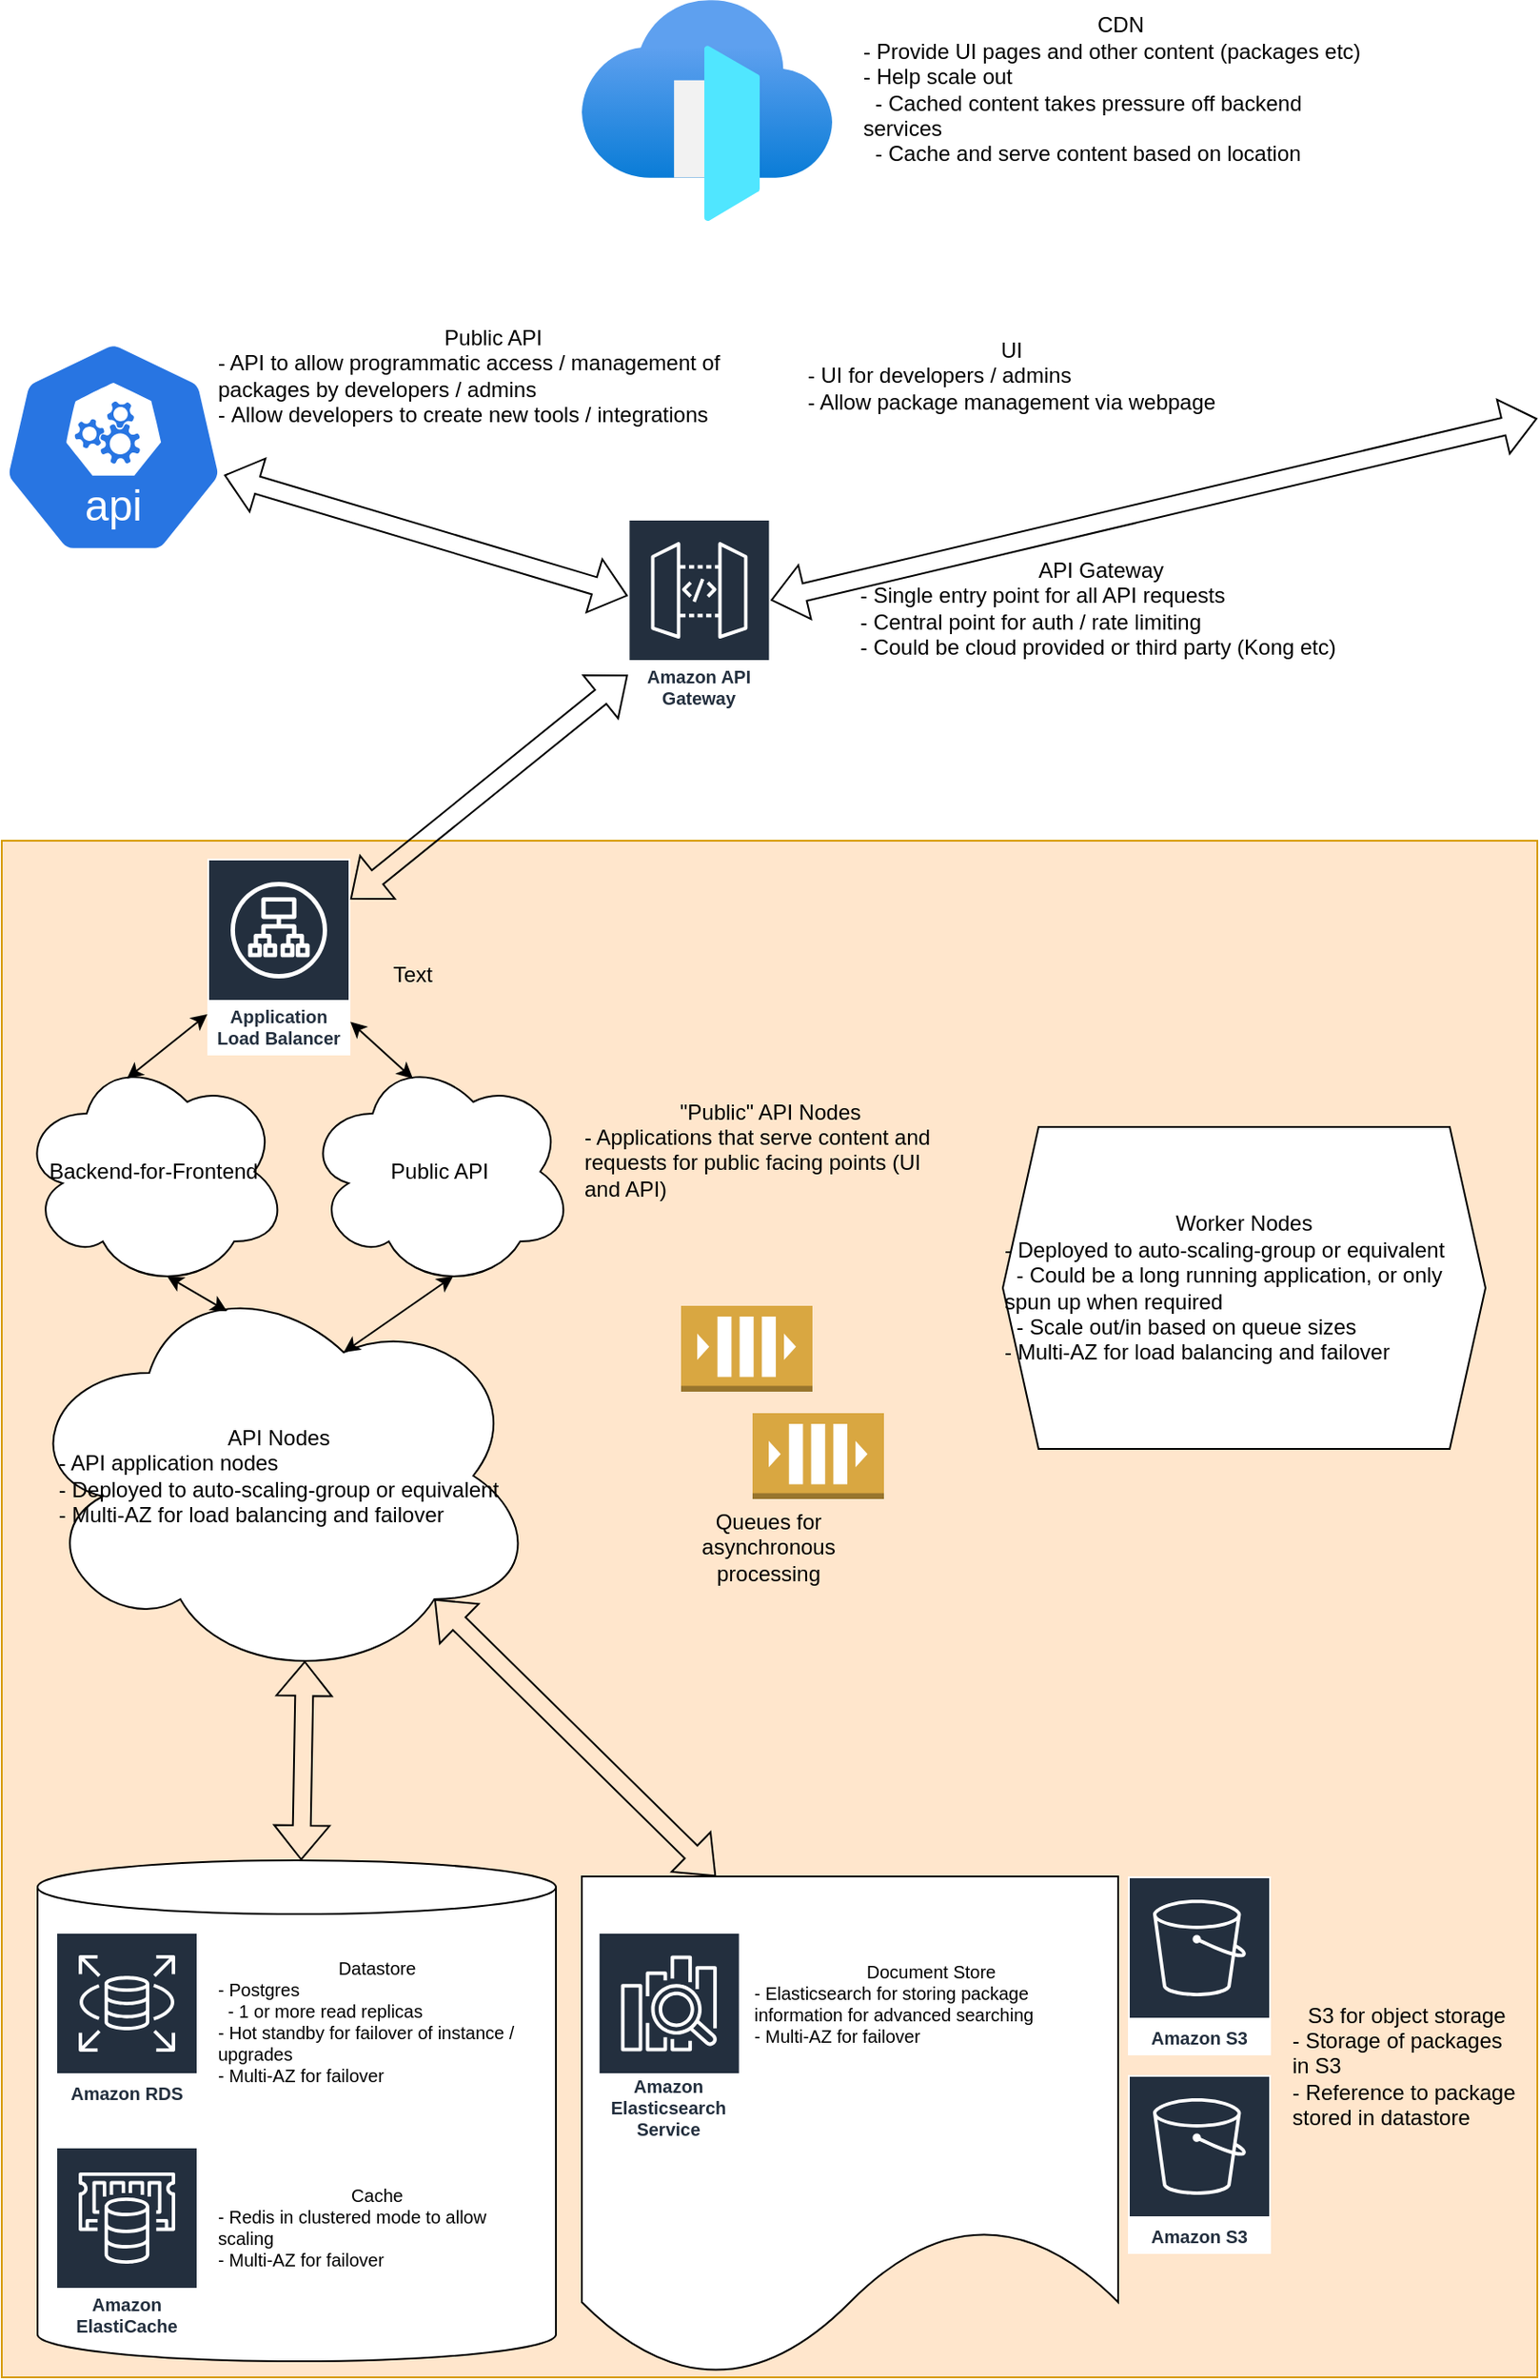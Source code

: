 <mxfile version="24.7.17">
  <diagram name="Page-1" id="X0JvL7DTKHgV-wE9UcLp">
    <mxGraphModel dx="1858" dy="2217" grid="1" gridSize="10" guides="1" tooltips="1" connect="1" arrows="1" fold="1" page="1" pageScale="1" pageWidth="827" pageHeight="1169" math="0" shadow="0">
      <root>
        <mxCell id="0" />
        <mxCell id="1" parent="0" />
        <mxCell id="qHCFgXvhmrzMCmFW_h6j-32" value="" style="whiteSpace=wrap;html=1;aspect=fixed;fillColor=#ffe6cc;strokeColor=#d79b00;" vertex="1" parent="1">
          <mxGeometry x="10" y="310" width="859" height="859" as="geometry" />
        </mxCell>
        <mxCell id="qHCFgXvhmrzMCmFW_h6j-31" value="API Nodes&lt;div style=&quot;text-align: left;&quot;&gt;- API application nodes&lt;/div&gt;&lt;div style=&quot;text-align: left;&quot;&gt;- Deployed to auto-scaling-group or equivalent&lt;/div&gt;&lt;div style=&quot;text-align: left;&quot;&gt;- Multi-AZ for load balancing and failover&lt;/div&gt;" style="ellipse;shape=cloud;whiteSpace=wrap;html=1;align=center;" vertex="1" parent="1">
          <mxGeometry x="20" y="550" width="290" height="230" as="geometry" />
        </mxCell>
        <mxCell id="qHCFgXvhmrzMCmFW_h6j-21" value="Datastore&lt;br style=&quot;font-size: 10px;&quot;&gt;&lt;div style=&quot;text-align: left;&quot;&gt;&lt;span style=&quot;background-color: initial;&quot;&gt;- Postgres&amp;nbsp;&lt;/span&gt;&lt;/div&gt;&lt;div style=&quot;text-align: left;&quot;&gt;&lt;span style=&quot;background-color: initial;&quot;&gt;&amp;nbsp; - 1 or more read replicas&lt;/span&gt;&lt;/div&gt;&lt;div style=&quot;text-align: left;&quot;&gt;- Hot standby for failover of instance / upgrades&lt;/div&gt;&lt;div style=&quot;text-align: left;&quot;&gt;- Multi-AZ&amp;nbsp;&lt;span style=&quot;background-color: initial;&quot;&gt;for failover&lt;/span&gt;&lt;/div&gt;" style="text;html=1;align=center;verticalAlign=middle;whiteSpace=wrap;rounded=0;fontSize=10;" vertex="1" parent="1">
          <mxGeometry x="130" y="930" width="180" height="80" as="geometry" />
        </mxCell>
        <mxCell id="qHCFgXvhmrzMCmFW_h6j-23" value="Amazon RDS" style="sketch=0;outlineConnect=0;fontColor=#232F3E;gradientColor=none;strokeColor=#ffffff;fillColor=#232F3E;dashed=0;verticalLabelPosition=middle;verticalAlign=bottom;align=center;html=1;whiteSpace=wrap;fontSize=10;fontStyle=1;spacing=3;shape=mxgraph.aws4.productIcon;prIcon=mxgraph.aws4.rds;" vertex="1" parent="1">
          <mxGeometry x="40" y="920" width="80" height="100" as="geometry" />
        </mxCell>
        <mxCell id="qHCFgXvhmrzMCmFW_h6j-24" value="Amazon ElastiCache" style="sketch=0;outlineConnect=0;fontColor=#232F3E;gradientColor=none;strokeColor=#ffffff;fillColor=#232F3E;dashed=0;verticalLabelPosition=middle;verticalAlign=bottom;align=center;html=1;whiteSpace=wrap;fontSize=10;fontStyle=1;spacing=3;shape=mxgraph.aws4.productIcon;prIcon=mxgraph.aws4.elasticache;" vertex="1" parent="1">
          <mxGeometry x="40" y="1040" width="80" height="110" as="geometry" />
        </mxCell>
        <mxCell id="qHCFgXvhmrzMCmFW_h6j-25" value="Cache&lt;br style=&quot;font-size: 10px;&quot;&gt;&lt;div style=&quot;text-align: left;&quot;&gt;&lt;span style=&quot;background-color: initial;&quot;&gt;- Redis in clustered mode to allow scaling&lt;/span&gt;&lt;/div&gt;&lt;div style=&quot;text-align: left;&quot;&gt;- Multi-AZ&amp;nbsp;&lt;span style=&quot;background-color: initial;&quot;&gt;for failover&lt;/span&gt;&lt;/div&gt;" style="text;html=1;align=center;verticalAlign=middle;whiteSpace=wrap;rounded=0;fontSize=10;" vertex="1" parent="1">
          <mxGeometry x="130" y="1040" width="180" height="90" as="geometry" />
        </mxCell>
        <mxCell id="qHCFgXvhmrzMCmFW_h6j-28" value="" style="shape=document;whiteSpace=wrap;html=1;boundedLbl=1;" vertex="1" parent="1">
          <mxGeometry x="334.5" y="889" width="300" height="280" as="geometry" />
        </mxCell>
        <mxCell id="qHCFgXvhmrzMCmFW_h6j-29" value="Amazon Elasticsearch Service" style="sketch=0;outlineConnect=0;fontColor=#232F3E;gradientColor=none;strokeColor=#ffffff;fillColor=#232F3E;dashed=0;verticalLabelPosition=middle;verticalAlign=bottom;align=center;html=1;whiteSpace=wrap;fontSize=10;fontStyle=1;spacing=3;shape=mxgraph.aws4.productIcon;prIcon=mxgraph.aws4.elasticsearch_service;" vertex="1" parent="1">
          <mxGeometry x="343.38" y="920" width="80" height="120" as="geometry" />
        </mxCell>
        <mxCell id="qHCFgXvhmrzMCmFW_h6j-30" value="Document Store&lt;br style=&quot;font-size: 10px;&quot;&gt;&lt;div style=&quot;text-align: left;&quot;&gt;&lt;span style=&quot;background-color: initial;&quot;&gt;- Elasticsearch for storing package information for advanced searching&lt;/span&gt;&lt;/div&gt;&lt;div style=&quot;text-align: left;&quot;&gt;- Multi-AZ for failover&lt;/div&gt;" style="text;html=1;align=center;verticalAlign=middle;whiteSpace=wrap;rounded=0;fontSize=10;" vertex="1" parent="1">
          <mxGeometry x="430" y="920" width="200" height="80" as="geometry" />
        </mxCell>
        <mxCell id="qHCFgXvhmrzMCmFW_h6j-27" value="" style="shape=cylinder3;whiteSpace=wrap;html=1;boundedLbl=1;backgroundOutline=1;size=15;fillColor=default;" vertex="1" parent="1">
          <mxGeometry x="30" y="880" width="290" height="280" as="geometry" />
        </mxCell>
        <mxCell id="qHCFgXvhmrzMCmFW_h6j-33" value="Datastore&lt;br style=&quot;font-size: 10px;&quot;&gt;&lt;div style=&quot;text-align: left;&quot;&gt;&lt;span style=&quot;background-color: initial;&quot;&gt;- Postgres&amp;nbsp;&lt;/span&gt;&lt;/div&gt;&lt;div style=&quot;text-align: left;&quot;&gt;&lt;span style=&quot;background-color: initial;&quot;&gt;&amp;nbsp; - 1 or more read replicas&lt;/span&gt;&lt;/div&gt;&lt;div style=&quot;text-align: left;&quot;&gt;- Hot standby for failover of instance / upgrades&lt;/div&gt;&lt;div style=&quot;text-align: left;&quot;&gt;- Multi-AZ&amp;nbsp;&lt;span style=&quot;background-color: initial;&quot;&gt;for failover&lt;/span&gt;&lt;/div&gt;" style="text;html=1;align=center;verticalAlign=middle;whiteSpace=wrap;rounded=0;fontSize=10;" vertex="1" parent="1">
          <mxGeometry x="130" y="930" width="180" height="80" as="geometry" />
        </mxCell>
        <mxCell id="qHCFgXvhmrzMCmFW_h6j-34" value="Amazon RDS" style="sketch=0;outlineConnect=0;fontColor=#232F3E;gradientColor=none;strokeColor=#ffffff;fillColor=#232F3E;dashed=0;verticalLabelPosition=middle;verticalAlign=bottom;align=center;html=1;whiteSpace=wrap;fontSize=10;fontStyle=1;spacing=3;shape=mxgraph.aws4.productIcon;prIcon=mxgraph.aws4.rds;" vertex="1" parent="1">
          <mxGeometry x="40" y="920" width="80" height="100" as="geometry" />
        </mxCell>
        <mxCell id="qHCFgXvhmrzMCmFW_h6j-35" value="Amazon ElastiCache" style="sketch=0;outlineConnect=0;fontColor=#232F3E;gradientColor=none;strokeColor=#ffffff;fillColor=#232F3E;dashed=0;verticalLabelPosition=middle;verticalAlign=bottom;align=center;html=1;whiteSpace=wrap;fontSize=10;fontStyle=1;spacing=3;shape=mxgraph.aws4.productIcon;prIcon=mxgraph.aws4.elasticache;" vertex="1" parent="1">
          <mxGeometry x="40" y="1040" width="80" height="110" as="geometry" />
        </mxCell>
        <mxCell id="qHCFgXvhmrzMCmFW_h6j-36" value="Cache&lt;br style=&quot;font-size: 10px;&quot;&gt;&lt;div style=&quot;text-align: left;&quot;&gt;&lt;span style=&quot;background-color: initial;&quot;&gt;- Redis in clustered mode to allow scaling&lt;/span&gt;&lt;/div&gt;&lt;div style=&quot;text-align: left;&quot;&gt;- Multi-AZ&amp;nbsp;&lt;span style=&quot;background-color: initial;&quot;&gt;for failover&lt;/span&gt;&lt;/div&gt;" style="text;html=1;align=center;verticalAlign=middle;whiteSpace=wrap;rounded=0;fontSize=10;" vertex="1" parent="1">
          <mxGeometry x="130" y="1040" width="180" height="90" as="geometry" />
        </mxCell>
        <mxCell id="qHCFgXvhmrzMCmFW_h6j-40" value="Amazon API Gateway" style="sketch=0;outlineConnect=0;fontColor=#232F3E;gradientColor=none;strokeColor=#ffffff;fillColor=#232F3E;dashed=0;verticalLabelPosition=middle;verticalAlign=bottom;align=center;html=1;whiteSpace=wrap;fontSize=10;fontStyle=1;spacing=3;shape=mxgraph.aws4.productIcon;prIcon=mxgraph.aws4.api_gateway;" vertex="1" parent="1">
          <mxGeometry x="360.19" y="130" width="80" height="110" as="geometry" />
        </mxCell>
        <mxCell id="qHCFgXvhmrzMCmFW_h6j-41" value="Application Load Balancer" style="sketch=0;outlineConnect=0;fontColor=#232F3E;gradientColor=none;strokeColor=#ffffff;fillColor=#232F3E;dashed=0;verticalLabelPosition=middle;verticalAlign=bottom;align=center;html=1;whiteSpace=wrap;fontSize=10;fontStyle=1;spacing=3;shape=mxgraph.aws4.productIcon;prIcon=mxgraph.aws4.application_load_balancer;" vertex="1" parent="1">
          <mxGeometry x="125" y="320" width="80" height="110" as="geometry" />
        </mxCell>
        <mxCell id="qHCFgXvhmrzMCmFW_h6j-42" value="" style="shape=flexArrow;endArrow=classic;startArrow=classic;html=1;rounded=0;exitX=1;exitY=0.5;exitDx=0;exitDy=0;" edge="1" parent="1" source="qHCFgXvhmrzMCmFW_h6j-54" target="qHCFgXvhmrzMCmFW_h6j-40">
          <mxGeometry width="100" height="100" relative="1" as="geometry">
            <mxPoint x="120" y="610" as="sourcePoint" />
            <mxPoint x="220" y="510" as="targetPoint" />
          </mxGeometry>
        </mxCell>
        <mxCell id="qHCFgXvhmrzMCmFW_h6j-43" value="Worker Nodes&lt;div&gt;&lt;div style=&quot;text-align: left;&quot;&gt;- Deployed to auto-scaling-group or equivalent&lt;/div&gt;&lt;div style=&quot;text-align: left;&quot;&gt;&amp;nbsp; - Could be a long running application, or only spun up when required&lt;/div&gt;&lt;div style=&quot;text-align: left;&quot;&gt;&amp;nbsp; - Scale out/in based on queue sizes&amp;nbsp;&lt;/div&gt;&lt;div style=&quot;text-align: left;&quot;&gt;- Multi-AZ for load balancing and failover&lt;/div&gt;&lt;/div&gt;" style="shape=hexagon;perimeter=hexagonPerimeter2;whiteSpace=wrap;html=1;fixedSize=1;" vertex="1" parent="1">
          <mxGeometry x="570" y="470" width="270" height="180" as="geometry" />
        </mxCell>
        <mxCell id="qHCFgXvhmrzMCmFW_h6j-44" value="" style="outlineConnect=0;dashed=0;verticalLabelPosition=bottom;verticalAlign=top;align=center;html=1;shape=mxgraph.aws3.queue;fillColor=#D9A741;gradientColor=none;" vertex="1" parent="1">
          <mxGeometry x="390" y="570" width="73.5" height="48" as="geometry" />
        </mxCell>
        <mxCell id="qHCFgXvhmrzMCmFW_h6j-45" value="" style="outlineConnect=0;dashed=0;verticalLabelPosition=bottom;verticalAlign=top;align=center;html=1;shape=mxgraph.aws3.queue;fillColor=#D9A741;gradientColor=none;" vertex="1" parent="1">
          <mxGeometry x="430" y="630" width="73.5" height="48" as="geometry" />
        </mxCell>
        <mxCell id="qHCFgXvhmrzMCmFW_h6j-47" value="Queues for asynchronous processing" style="text;html=1;align=center;verticalAlign=middle;whiteSpace=wrap;rounded=0;" vertex="1" parent="1">
          <mxGeometry x="379.44" y="690" width="120.13" height="30" as="geometry" />
        </mxCell>
        <mxCell id="qHCFgXvhmrzMCmFW_h6j-48" value="" style="shape=flexArrow;endArrow=classic;startArrow=classic;html=1;rounded=0;entryX=0.55;entryY=0.95;entryDx=0;entryDy=0;entryPerimeter=0;" edge="1" parent="1" source="qHCFgXvhmrzMCmFW_h6j-27" target="qHCFgXvhmrzMCmFW_h6j-31">
          <mxGeometry width="100" height="100" relative="1" as="geometry">
            <mxPoint x="120" y="610" as="sourcePoint" />
            <mxPoint x="220" y="510" as="targetPoint" />
          </mxGeometry>
        </mxCell>
        <mxCell id="qHCFgXvhmrzMCmFW_h6j-49" value="" style="shape=flexArrow;endArrow=classic;startArrow=classic;html=1;rounded=0;exitX=0.25;exitY=0;exitDx=0;exitDy=0;entryX=0.8;entryY=0.8;entryDx=0;entryDy=0;entryPerimeter=0;" edge="1" parent="1" source="qHCFgXvhmrzMCmFW_h6j-28" target="qHCFgXvhmrzMCmFW_h6j-31">
          <mxGeometry width="100" height="100" relative="1" as="geometry">
            <mxPoint x="280" y="880" as="sourcePoint" />
            <mxPoint x="180" y="810" as="targetPoint" />
          </mxGeometry>
        </mxCell>
        <mxCell id="qHCFgXvhmrzMCmFW_h6j-50" value="Amazon S3" style="sketch=0;outlineConnect=0;fontColor=#232F3E;gradientColor=none;strokeColor=#ffffff;fillColor=#232F3E;dashed=0;verticalLabelPosition=middle;verticalAlign=bottom;align=center;html=1;whiteSpace=wrap;fontSize=10;fontStyle=1;spacing=3;shape=mxgraph.aws4.productIcon;prIcon=mxgraph.aws4.s3;" vertex="1" parent="1">
          <mxGeometry x="640" y="1000" width="80" height="100" as="geometry" />
        </mxCell>
        <mxCell id="qHCFgXvhmrzMCmFW_h6j-51" value="&lt;div style=&quot;text-align: center;&quot;&gt;&lt;span style=&quot;background-color: initial;&quot;&gt;S3 for object storage&lt;/span&gt;&lt;/div&gt;&lt;div&gt;- Storage of packages in S3&lt;/div&gt;&lt;div&gt;- Reference to package stored in datastore&lt;/div&gt;" style="text;html=1;align=left;verticalAlign=middle;whiteSpace=wrap;rounded=0;" vertex="1" parent="1">
          <mxGeometry x="730" y="889" width="130" height="211" as="geometry" />
        </mxCell>
        <mxCell id="qHCFgXvhmrzMCmFW_h6j-52" value="Amazon S3" style="sketch=0;outlineConnect=0;fontColor=#232F3E;gradientColor=none;strokeColor=#ffffff;fillColor=#232F3E;dashed=0;verticalLabelPosition=middle;verticalAlign=bottom;align=center;html=1;whiteSpace=wrap;fontSize=10;fontStyle=1;spacing=3;shape=mxgraph.aws4.productIcon;prIcon=mxgraph.aws4.s3;" vertex="1" parent="1">
          <mxGeometry x="640" y="889" width="80" height="100" as="geometry" />
        </mxCell>
        <mxCell id="qHCFgXvhmrzMCmFW_h6j-53" value="API Gateway&lt;div&gt;&lt;div style=&quot;text-align: left;&quot;&gt;&lt;span style=&quot;background-color: initial;&quot;&gt;- Single entry point for all API requests&lt;/span&gt;&lt;br&gt;&lt;/div&gt;&lt;div style=&quot;text-align: left;&quot;&gt;- Central point for auth / rate limiting&lt;/div&gt;&lt;/div&gt;&lt;div style=&quot;text-align: left;&quot;&gt;- Could be cloud provided or third party (Kong etc)&amp;nbsp;&lt;/div&gt;" style="text;html=1;align=center;verticalAlign=middle;whiteSpace=wrap;rounded=0;" vertex="1" parent="1">
          <mxGeometry x="450" y="130" width="350" height="100" as="geometry" />
        </mxCell>
        <mxCell id="qHCFgXvhmrzMCmFW_h6j-54" value="" style="shape=image;html=1;verticalAlign=top;verticalLabelPosition=bottom;labelBackgroundColor=#ffffff;imageAspect=0;aspect=fixed;image=https://cdn2.iconfinder.com/data/icons/circle-icons-1/64/browser-128.png" vertex="1" parent="1">
          <mxGeometry x="741" y="10" width="128" height="128" as="geometry" />
        </mxCell>
        <mxCell id="qHCFgXvhmrzMCmFW_h6j-55" value="" style="shape=flexArrow;endArrow=classic;startArrow=classic;html=1;rounded=0;" edge="1" parent="1" source="qHCFgXvhmrzMCmFW_h6j-41" target="qHCFgXvhmrzMCmFW_h6j-40">
          <mxGeometry width="100" height="100" relative="1" as="geometry">
            <mxPoint x="239" y="234" as="sourcePoint" />
            <mxPoint x="360" y="260" as="targetPoint" />
          </mxGeometry>
        </mxCell>
        <mxCell id="qHCFgXvhmrzMCmFW_h6j-56" value="Text" style="text;html=1;align=center;verticalAlign=middle;whiteSpace=wrap;rounded=0;" vertex="1" parent="1">
          <mxGeometry x="210" y="370" width="60" height="30" as="geometry" />
        </mxCell>
        <mxCell id="qHCFgXvhmrzMCmFW_h6j-57" value="UI&lt;div style=&quot;text-align: left;&quot;&gt;- UI for developers / admins&lt;/div&gt;&lt;div style=&quot;text-align: left;&quot;&gt;- Allow package management via webpage&lt;/div&gt;" style="text;html=1;align=center;verticalAlign=middle;whiteSpace=wrap;rounded=0;" vertex="1" parent="1">
          <mxGeometry x="420" y="10" width="310" height="80" as="geometry" />
        </mxCell>
        <mxCell id="qHCFgXvhmrzMCmFW_h6j-62" value="" style="aspect=fixed;sketch=0;html=1;dashed=0;whitespace=wrap;verticalLabelPosition=bottom;verticalAlign=top;fillColor=#2875E2;strokeColor=#ffffff;points=[[0.005,0.63,0],[0.1,0.2,0],[0.9,0.2,0],[0.5,0,0],[0.995,0.63,0],[0.72,0.99,0],[0.5,1,0],[0.28,0.99,0]];shape=mxgraph.kubernetes.icon2;kubernetesLabel=1;prIcon=api" vertex="1" parent="1">
          <mxGeometry x="10" y="30" width="125" height="120" as="geometry" />
        </mxCell>
        <mxCell id="qHCFgXvhmrzMCmFW_h6j-63" value="" style="shape=flexArrow;endArrow=classic;startArrow=classic;html=1;rounded=0;exitX=0.995;exitY=0.63;exitDx=0;exitDy=0;exitPerimeter=0;" edge="1" parent="1" source="qHCFgXvhmrzMCmFW_h6j-62" target="qHCFgXvhmrzMCmFW_h6j-40">
          <mxGeometry width="100" height="100" relative="1" as="geometry">
            <mxPoint x="154" y="84" as="sourcePoint" />
            <mxPoint x="280" y="190" as="targetPoint" />
            <Array as="points" />
          </mxGeometry>
        </mxCell>
        <mxCell id="qHCFgXvhmrzMCmFW_h6j-64" value="&lt;div style=&quot;&quot;&gt;Public API&lt;/div&gt;&lt;div style=&quot;text-align: left;&quot;&gt;- API to allow programmatic access / management of packages by developers / admins&lt;/div&gt;&lt;div style=&quot;text-align: left;&quot;&gt;-&amp;nbsp;Allow developers to create new tools / integrations&lt;/div&gt;" style="text;html=1;align=center;verticalAlign=middle;whiteSpace=wrap;rounded=0;" vertex="1" parent="1">
          <mxGeometry x="130" y="10" width="310" height="80" as="geometry" />
        </mxCell>
        <mxCell id="qHCFgXvhmrzMCmFW_h6j-65" value="Backend-for-Frontend" style="ellipse;shape=cloud;whiteSpace=wrap;html=1;align=center;" vertex="1" parent="1">
          <mxGeometry x="20" y="430" width="150" height="130" as="geometry" />
        </mxCell>
        <mxCell id="qHCFgXvhmrzMCmFW_h6j-66" value="Public API" style="ellipse;shape=cloud;whiteSpace=wrap;html=1;align=center;" vertex="1" parent="1">
          <mxGeometry x="180" y="430" width="150" height="130" as="geometry" />
        </mxCell>
        <mxCell id="qHCFgXvhmrzMCmFW_h6j-67" value="" style="endArrow=classic;startArrow=classic;html=1;rounded=0;exitX=0.4;exitY=0.1;exitDx=0;exitDy=0;exitPerimeter=0;" edge="1" parent="1" source="qHCFgXvhmrzMCmFW_h6j-65" target="qHCFgXvhmrzMCmFW_h6j-41">
          <mxGeometry width="50" height="50" relative="1" as="geometry">
            <mxPoint x="140" y="280" as="sourcePoint" />
            <mxPoint x="40" y="210" as="targetPoint" />
          </mxGeometry>
        </mxCell>
        <mxCell id="qHCFgXvhmrzMCmFW_h6j-68" value="" style="endArrow=classic;startArrow=classic;html=1;rounded=0;exitX=0.4;exitY=0.1;exitDx=0;exitDy=0;exitPerimeter=0;" edge="1" parent="1" source="qHCFgXvhmrzMCmFW_h6j-66" target="qHCFgXvhmrzMCmFW_h6j-41">
          <mxGeometry width="50" height="50" relative="1" as="geometry">
            <mxPoint x="90" y="453" as="sourcePoint" />
            <mxPoint x="135" y="417" as="targetPoint" />
          </mxGeometry>
        </mxCell>
        <mxCell id="qHCFgXvhmrzMCmFW_h6j-69" value="" style="endArrow=classic;startArrow=classic;html=1;rounded=0;exitX=0.55;exitY=0.95;exitDx=0;exitDy=0;exitPerimeter=0;entryX=0.625;entryY=0.2;entryDx=0;entryDy=0;entryPerimeter=0;" edge="1" parent="1" source="qHCFgXvhmrzMCmFW_h6j-66" target="qHCFgXvhmrzMCmFW_h6j-31">
          <mxGeometry width="50" height="50" relative="1" as="geometry">
            <mxPoint x="250" y="453" as="sourcePoint" />
            <mxPoint x="215" y="421" as="targetPoint" />
          </mxGeometry>
        </mxCell>
        <mxCell id="qHCFgXvhmrzMCmFW_h6j-70" value="" style="endArrow=classic;startArrow=classic;html=1;rounded=0;exitX=0.55;exitY=0.95;exitDx=0;exitDy=0;exitPerimeter=0;entryX=0.4;entryY=0.1;entryDx=0;entryDy=0;entryPerimeter=0;" edge="1" parent="1" source="qHCFgXvhmrzMCmFW_h6j-65" target="qHCFgXvhmrzMCmFW_h6j-31">
          <mxGeometry width="50" height="50" relative="1" as="geometry">
            <mxPoint x="273" y="564" as="sourcePoint" />
            <mxPoint x="211" y="606" as="targetPoint" />
          </mxGeometry>
        </mxCell>
        <mxCell id="qHCFgXvhmrzMCmFW_h6j-71" value="&lt;div style=&quot;&quot;&gt;&quot;Public&quot; API Nodes&lt;/div&gt;&lt;div style=&quot;text-align: left;&quot;&gt;- Applications that serve content and requests for public facing points (UI and API)&lt;/div&gt;&lt;div style=&quot;text-align: left;&quot;&gt;&lt;br&gt;&lt;/div&gt;" style="text;html=1;align=center;verticalAlign=middle;whiteSpace=wrap;rounded=0;" vertex="1" parent="1">
          <mxGeometry x="334.5" y="440" width="210" height="100" as="geometry" />
        </mxCell>
        <mxCell id="qHCFgXvhmrzMCmFW_h6j-72" value="" style="image;aspect=fixed;html=1;points=[];align=center;fontSize=12;image=img/lib/azure2/networking/Front_Doors.svg;" vertex="1" parent="1">
          <mxGeometry x="334.5" y="-160" width="140" height="123.53" as="geometry" />
        </mxCell>
        <mxCell id="qHCFgXvhmrzMCmFW_h6j-73" value="&lt;div style=&quot;text-align: center;&quot;&gt;&lt;span style=&quot;background-color: initial;&quot;&gt;CDN&lt;/span&gt;&lt;/div&gt;&lt;div&gt;- Provide UI pages and other content (packages etc)&lt;/div&gt;&lt;div&gt;- Help scale out&lt;/div&gt;&lt;div&gt;&amp;nbsp; - Cached content takes pressure off backend services&lt;/div&gt;&lt;div&gt;&amp;nbsp; - Cache and serve content based on location&lt;/div&gt;" style="text;html=1;align=left;verticalAlign=middle;whiteSpace=wrap;rounded=0;" vertex="1" parent="1">
          <mxGeometry x="490" y="-160" width="290" height="100" as="geometry" />
        </mxCell>
      </root>
    </mxGraphModel>
  </diagram>
</mxfile>
